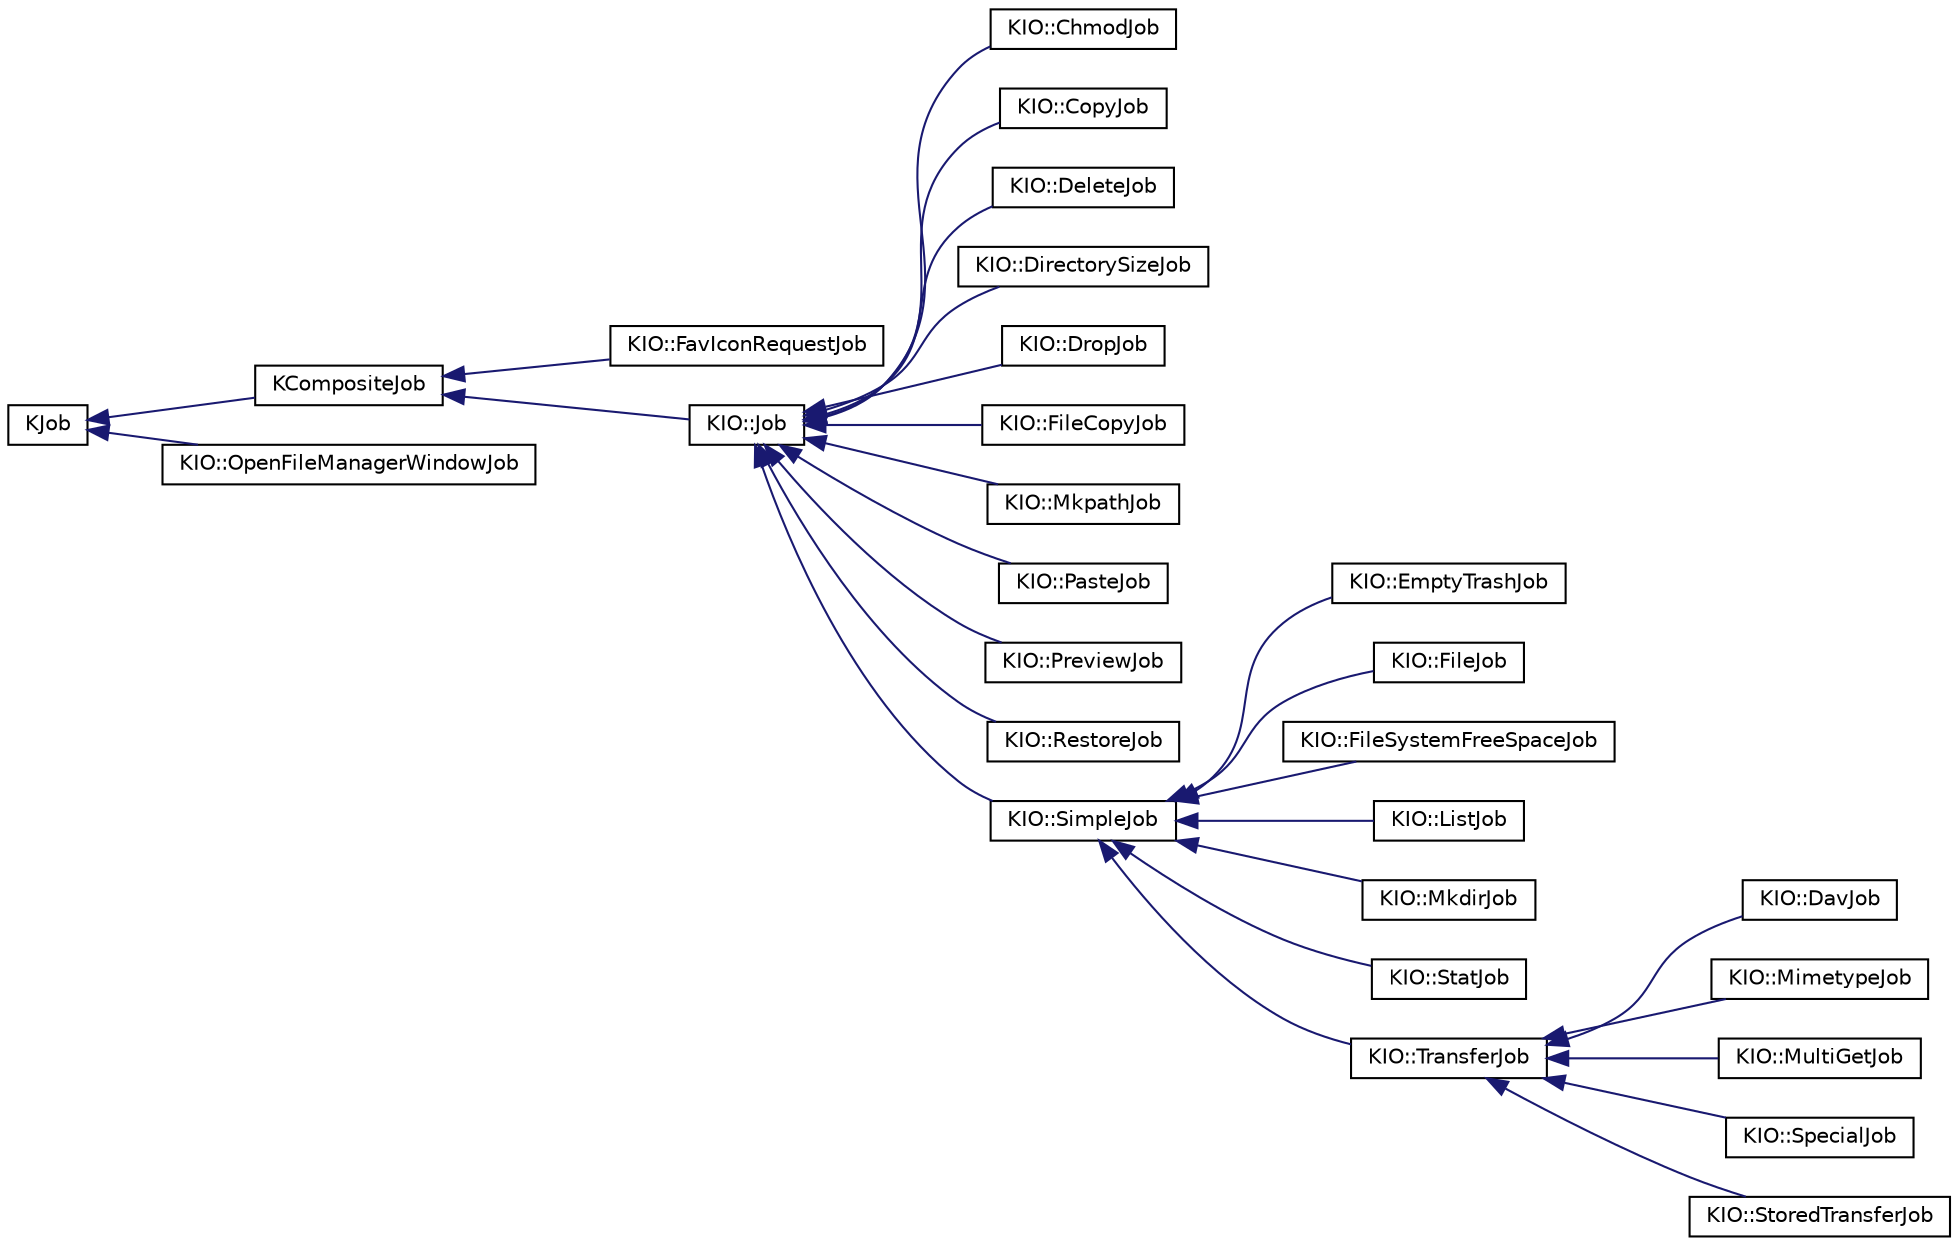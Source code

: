 digraph "Graphical Class Hierarchy"
{
  edge [fontname="Helvetica",fontsize="10",labelfontname="Helvetica",labelfontsize="10"];
  node [fontname="Helvetica",fontsize="10",shape=record];
  rankdir="LR";
  Node0 [label="KJob",height=0.2,width=0.4,color="black", fillcolor="white", style="filled",URL="D:/Users/anthony/Documents/MINGW-KDE-Frameworks/frameworks/kcoreaddons-5.26.0/html/KCoreAddons.tags$classKJob.html"];
  Node0 -> Node1 [dir="back",color="midnightblue",fontsize="10",style="solid",fontname="Helvetica"];
  Node1 [label="KCompositeJob",height=0.2,width=0.4,color="black", fillcolor="white", style="filled",URL="D:/Users/anthony/Documents/MINGW-KDE-Frameworks/frameworks/kcoreaddons-5.26.0/html/KCoreAddons.tags$classKCompositeJob.html"];
  Node1 -> Node2 [dir="back",color="midnightblue",fontsize="10",style="solid",fontname="Helvetica"];
  Node2 [label="KIO::FavIconRequestJob",height=0.2,width=0.4,color="black", fillcolor="white", style="filled",URL="$classKIO_1_1FavIconRequestJob.html",tooltip="FavIconRequestJob handles the retrieval of a favicon (either from the local cache or from the interne..."];
  Node1 -> Node3 [dir="back",color="midnightblue",fontsize="10",style="solid",fontname="Helvetica"];
  Node3 [label="KIO::Job",height=0.2,width=0.4,color="black", fillcolor="white", style="filled",URL="$classKIO_1_1Job.html",tooltip="The base class for all jobs. "];
  Node3 -> Node4 [dir="back",color="midnightblue",fontsize="10",style="solid",fontname="Helvetica"];
  Node4 [label="KIO::ChmodJob",height=0.2,width=0.4,color="black", fillcolor="white", style="filled",URL="$classKIO_1_1ChmodJob.html",tooltip="This job changes permissions on a list of files or directories, optionally in a recursive manner..."];
  Node3 -> Node5 [dir="back",color="midnightblue",fontsize="10",style="solid",fontname="Helvetica"];
  Node5 [label="KIO::CopyJob",height=0.2,width=0.4,color="black", fillcolor="white", style="filled",URL="$classKIO_1_1CopyJob.html",tooltip="CopyJob is used to move, copy or symlink files and directories. "];
  Node3 -> Node6 [dir="back",color="midnightblue",fontsize="10",style="solid",fontname="Helvetica"];
  Node6 [label="KIO::DeleteJob",height=0.2,width=0.4,color="black", fillcolor="white", style="filled",URL="$classKIO_1_1DeleteJob.html",tooltip="A more complex Job to delete files and directories. "];
  Node3 -> Node7 [dir="back",color="midnightblue",fontsize="10",style="solid",fontname="Helvetica"];
  Node7 [label="KIO::DirectorySizeJob",height=0.2,width=0.4,color="black", fillcolor="white", style="filled",URL="$classKIO_1_1DirectorySizeJob.html",tooltip="Computes a directory size (similar to \"du\", but doesn&#39;t give the same results since we simply sum up ..."];
  Node3 -> Node8 [dir="back",color="midnightblue",fontsize="10",style="solid",fontname="Helvetica"];
  Node8 [label="KIO::DropJob",height=0.2,width=0.4,color="black", fillcolor="white", style="filled",URL="$classKIO_1_1DropJob.html",tooltip="A KIO job that handles dropping into a file-manager-like view. "];
  Node3 -> Node9 [dir="back",color="midnightblue",fontsize="10",style="solid",fontname="Helvetica"];
  Node9 [label="KIO::FileCopyJob",height=0.2,width=0.4,color="black", fillcolor="white", style="filled",URL="$classKIO_1_1FileCopyJob.html",tooltip="The FileCopyJob copies data from one place to another. "];
  Node3 -> Node10 [dir="back",color="midnightblue",fontsize="10",style="solid",fontname="Helvetica"];
  Node10 [label="KIO::MkpathJob",height=0.2,width=0.4,color="black", fillcolor="white", style="filled",URL="$classKIO_1_1MkpathJob.html",tooltip="A KIO job that creates a directory, after creating all parent directories necessary for this..."];
  Node3 -> Node11 [dir="back",color="midnightblue",fontsize="10",style="solid",fontname="Helvetica"];
  Node11 [label="KIO::PasteJob",height=0.2,width=0.4,color="black", fillcolor="white", style="filled",URL="$classKIO_1_1PasteJob.html",tooltip="A KIO job that handles pasting the clipboard contents. "];
  Node3 -> Node12 [dir="back",color="midnightblue",fontsize="10",style="solid",fontname="Helvetica"];
  Node12 [label="KIO::PreviewJob",height=0.2,width=0.4,color="black", fillcolor="white", style="filled",URL="$classKIO_1_1PreviewJob.html",tooltip="KIO Job to get a thumbnail picture. "];
  Node3 -> Node13 [dir="back",color="midnightblue",fontsize="10",style="solid",fontname="Helvetica"];
  Node13 [label="KIO::RestoreJob",height=0.2,width=0.4,color="black", fillcolor="white", style="filled",URL="$classKIO_1_1RestoreJob.html",tooltip="RestoreJob is used to restore files from the trash. "];
  Node3 -> Node14 [dir="back",color="midnightblue",fontsize="10",style="solid",fontname="Helvetica"];
  Node14 [label="KIO::SimpleJob",height=0.2,width=0.4,color="black", fillcolor="white", style="filled",URL="$classKIO_1_1SimpleJob.html",tooltip="A simple job (one url and one command). "];
  Node14 -> Node15 [dir="back",color="midnightblue",fontsize="10",style="solid",fontname="Helvetica"];
  Node15 [label="KIO::EmptyTrashJob",height=0.2,width=0.4,color="black", fillcolor="white", style="filled",URL="$classKIO_1_1EmptyTrashJob.html",tooltip="A KIO job for emptying the trash. "];
  Node14 -> Node16 [dir="back",color="midnightblue",fontsize="10",style="solid",fontname="Helvetica"];
  Node16 [label="KIO::FileJob",height=0.2,width=0.4,color="black", fillcolor="white", style="filled",URL="$classKIO_1_1FileJob.html",tooltip="The file-job is an asynchronious version of normal file handling. "];
  Node14 -> Node17 [dir="back",color="midnightblue",fontsize="10",style="solid",fontname="Helvetica"];
  Node17 [label="KIO::FileSystemFreeSpaceJob",height=0.2,width=0.4,color="black", fillcolor="white", style="filled",URL="$classKIO_1_1FileSystemFreeSpaceJob.html",tooltip="A KIO job that retrieves the total and available size of a filesystem. "];
  Node14 -> Node18 [dir="back",color="midnightblue",fontsize="10",style="solid",fontname="Helvetica"];
  Node18 [label="KIO::ListJob",height=0.2,width=0.4,color="black", fillcolor="white", style="filled",URL="$classKIO_1_1ListJob.html",tooltip="A ListJob is allows you to get the get the content of a directory. "];
  Node14 -> Node19 [dir="back",color="midnightblue",fontsize="10",style="solid",fontname="Helvetica"];
  Node19 [label="KIO::MkdirJob",height=0.2,width=0.4,color="black", fillcolor="white", style="filled",URL="$classKIO_1_1MkdirJob.html",tooltip="A KIO job that creates a directory. "];
  Node14 -> Node20 [dir="back",color="midnightblue",fontsize="10",style="solid",fontname="Helvetica"];
  Node20 [label="KIO::StatJob",height=0.2,width=0.4,color="black", fillcolor="white", style="filled",URL="$classKIO_1_1StatJob.html",tooltip="A KIO job that retrieves information about a file or directory. "];
  Node14 -> Node21 [dir="back",color="midnightblue",fontsize="10",style="solid",fontname="Helvetica"];
  Node21 [label="KIO::TransferJob",height=0.2,width=0.4,color="black", fillcolor="white", style="filled",URL="$classKIO_1_1TransferJob.html",tooltip="The transfer job pumps data into and/or out of a Slave. "];
  Node21 -> Node22 [dir="back",color="midnightblue",fontsize="10",style="solid",fontname="Helvetica"];
  Node22 [label="KIO::DavJob",height=0.2,width=0.4,color="black", fillcolor="white", style="filled",URL="$classKIO_1_1DavJob.html",tooltip="The transfer job pumps data into and/or out of a Slave. "];
  Node21 -> Node23 [dir="back",color="midnightblue",fontsize="10",style="solid",fontname="Helvetica"];
  Node23 [label="KIO::MimetypeJob",height=0.2,width=0.4,color="black", fillcolor="white", style="filled",URL="$classKIO_1_1MimetypeJob.html",tooltip="A MimetypeJob is a TransferJob that allows you to get the mime type of an URL. "];
  Node21 -> Node24 [dir="back",color="midnightblue",fontsize="10",style="solid",fontname="Helvetica"];
  Node24 [label="KIO::MultiGetJob",height=0.2,width=0.4,color="black", fillcolor="white", style="filled",URL="$classKIO_1_1MultiGetJob.html",tooltip="The MultiGetJob is a TransferJob that allows you to get several files from a single server..."];
  Node21 -> Node25 [dir="back",color="midnightblue",fontsize="10",style="solid",fontname="Helvetica"];
  Node25 [label="KIO::SpecialJob",height=0.2,width=0.4,color="black", fillcolor="white", style="filled",URL="$classKIO_1_1SpecialJob.html",tooltip="A class that sends a special command to an ioslave. "];
  Node21 -> Node26 [dir="back",color="midnightblue",fontsize="10",style="solid",fontname="Helvetica"];
  Node26 [label="KIO::StoredTransferJob",height=0.2,width=0.4,color="black", fillcolor="white", style="filled",URL="$classKIO_1_1StoredTransferJob.html",tooltip="StoredTransferJob is a TransferJob (for downloading or uploading data) that also stores a QByteArray ..."];
  Node0 -> Node27 [dir="back",color="midnightblue",fontsize="10",style="solid",fontname="Helvetica"];
  Node27 [label="KIO::OpenFileManagerWindowJob",height=0.2,width=0.4,color="black", fillcolor="white", style="filled",URL="$classKIO_1_1OpenFileManagerWindowJob.html",tooltip="Open a File Manager Window. "];
}
